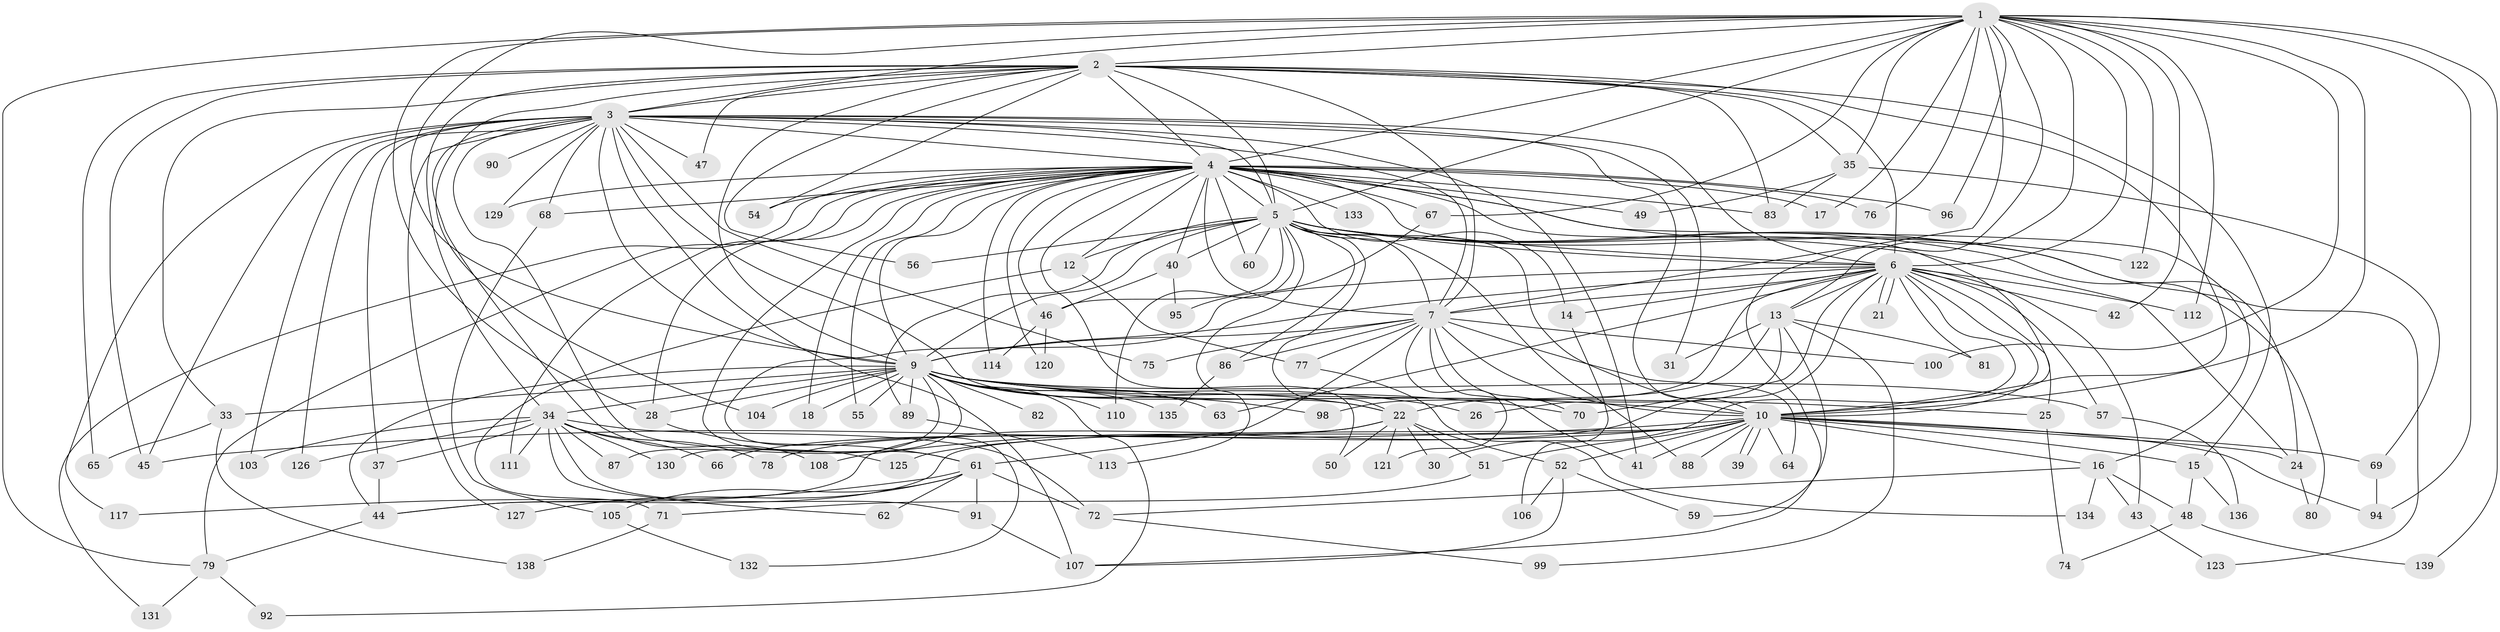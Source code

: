 // Generated by graph-tools (version 1.1) at 2025/23/03/03/25 07:23:36]
// undirected, 112 vertices, 256 edges
graph export_dot {
graph [start="1"]
  node [color=gray90,style=filled];
  1 [super="+32"];
  2 [super="+58"];
  3 [super="+20"];
  4 [super="+8"];
  5 [super="+38"];
  6 [super="+19"];
  7 [super="+11"];
  9 [super="+23"];
  10 [super="+29"];
  12;
  13 [super="+73"];
  14;
  15;
  16;
  17;
  18;
  21;
  22 [super="+93"];
  24 [super="+27"];
  25;
  26;
  28 [super="+102"];
  30;
  31;
  33;
  34 [super="+36"];
  35;
  37 [super="+128"];
  39;
  40;
  41 [super="+137"];
  42;
  43;
  44 [super="+124"];
  45 [super="+109"];
  46 [super="+53"];
  47;
  48;
  49;
  50;
  51;
  52;
  54;
  55;
  56;
  57;
  59;
  60;
  61 [super="+85"];
  62;
  63;
  64;
  65;
  66;
  67;
  68;
  69;
  70 [super="+84"];
  71;
  72 [super="+116"];
  74;
  75;
  76;
  77;
  78;
  79 [super="+119"];
  80;
  81;
  82;
  83 [super="+97"];
  86;
  87;
  88;
  89;
  90;
  91 [super="+118"];
  92;
  94 [super="+101"];
  95;
  96;
  98;
  99;
  100;
  103;
  104;
  105;
  106;
  107 [super="+115"];
  108;
  110;
  111;
  112;
  113;
  114;
  117;
  120;
  121;
  122;
  123;
  125;
  126;
  127;
  129;
  130;
  131;
  132;
  133;
  134;
  135;
  136;
  138;
  139;
  1 -- 2;
  1 -- 3;
  1 -- 4 [weight=2];
  1 -- 5;
  1 -- 6;
  1 -- 7;
  1 -- 9;
  1 -- 10;
  1 -- 13;
  1 -- 17;
  1 -- 35;
  1 -- 42;
  1 -- 76;
  1 -- 94;
  1 -- 96;
  1 -- 100;
  1 -- 112;
  1 -- 122;
  1 -- 139;
  1 -- 67;
  1 -- 107;
  1 -- 28;
  1 -- 79;
  2 -- 3 [weight=2];
  2 -- 4 [weight=2];
  2 -- 5;
  2 -- 6;
  2 -- 7;
  2 -- 9;
  2 -- 10 [weight=2];
  2 -- 15;
  2 -- 33;
  2 -- 34;
  2 -- 35;
  2 -- 47;
  2 -- 54;
  2 -- 56;
  2 -- 65;
  2 -- 104;
  2 -- 45;
  2 -- 83;
  3 -- 4 [weight=2];
  3 -- 5;
  3 -- 6;
  3 -- 7;
  3 -- 9 [weight=2];
  3 -- 10;
  3 -- 31;
  3 -- 41;
  3 -- 47;
  3 -- 68;
  3 -- 90 [weight=2];
  3 -- 103;
  3 -- 107;
  3 -- 108;
  3 -- 117;
  3 -- 126;
  3 -- 127;
  3 -- 129;
  3 -- 37;
  3 -- 75;
  3 -- 45;
  3 -- 125;
  3 -- 22;
  4 -- 5 [weight=3];
  4 -- 6 [weight=2];
  4 -- 7 [weight=2];
  4 -- 9 [weight=2];
  4 -- 10 [weight=3];
  4 -- 12;
  4 -- 16;
  4 -- 24;
  4 -- 28;
  4 -- 40;
  4 -- 49;
  4 -- 55;
  4 -- 60;
  4 -- 68;
  4 -- 79;
  4 -- 83;
  4 -- 114;
  4 -- 129;
  4 -- 131;
  4 -- 133;
  4 -- 76;
  4 -- 14;
  4 -- 17;
  4 -- 18;
  4 -- 67;
  4 -- 96;
  4 -- 46;
  4 -- 111;
  4 -- 50;
  4 -- 54;
  4 -- 120;
  4 -- 61;
  5 -- 6;
  5 -- 7;
  5 -- 9;
  5 -- 10;
  5 -- 12;
  5 -- 22;
  5 -- 24;
  5 -- 40;
  5 -- 56;
  5 -- 60;
  5 -- 80;
  5 -- 86;
  5 -- 88;
  5 -- 89;
  5 -- 110;
  5 -- 113;
  5 -- 122;
  5 -- 123;
  5 -- 46;
  6 -- 7 [weight=2];
  6 -- 9;
  6 -- 10;
  6 -- 13;
  6 -- 14;
  6 -- 21;
  6 -- 21;
  6 -- 25;
  6 -- 30;
  6 -- 43;
  6 -- 57;
  6 -- 63;
  6 -- 81;
  6 -- 112;
  6 -- 98;
  6 -- 132;
  6 -- 42;
  6 -- 78;
  6 -- 70;
  7 -- 9;
  7 -- 10;
  7 -- 64;
  7 -- 70;
  7 -- 75;
  7 -- 77;
  7 -- 86;
  7 -- 100;
  7 -- 121;
  7 -- 61 [weight=2];
  7 -- 41;
  9 -- 10;
  9 -- 18;
  9 -- 22;
  9 -- 25;
  9 -- 26;
  9 -- 33;
  9 -- 34 [weight=2];
  9 -- 55;
  9 -- 57;
  9 -- 63;
  9 -- 70;
  9 -- 82 [weight=2];
  9 -- 87;
  9 -- 89;
  9 -- 92;
  9 -- 98;
  9 -- 104;
  9 -- 110;
  9 -- 130;
  9 -- 135;
  9 -- 28;
  9 -- 44;
  10 -- 15;
  10 -- 16;
  10 -- 39;
  10 -- 39;
  10 -- 41;
  10 -- 44;
  10 -- 45;
  10 -- 52;
  10 -- 64;
  10 -- 69;
  10 -- 88;
  10 -- 125;
  10 -- 24;
  10 -- 51;
  10 -- 108;
  10 -- 94;
  12 -- 71;
  12 -- 77;
  13 -- 26;
  13 -- 31;
  13 -- 59;
  13 -- 81;
  13 -- 99;
  13 -- 22;
  14 -- 106;
  15 -- 48;
  15 -- 136;
  16 -- 43;
  16 -- 48;
  16 -- 134;
  16 -- 72;
  22 -- 30;
  22 -- 44;
  22 -- 50;
  22 -- 51;
  22 -- 52;
  22 -- 66;
  22 -- 121;
  24 -- 80;
  25 -- 74;
  28 -- 61;
  33 -- 65;
  33 -- 138;
  34 -- 37;
  34 -- 62;
  34 -- 87;
  34 -- 111;
  34 -- 126;
  34 -- 66;
  34 -- 130;
  34 -- 103;
  34 -- 72;
  34 -- 78;
  34 -- 91;
  35 -- 49;
  35 -- 69;
  35 -- 83;
  37 -- 44;
  40 -- 46;
  40 -- 95;
  43 -- 123;
  44 -- 79;
  46 -- 120;
  46 -- 114;
  48 -- 74;
  48 -- 139;
  51 -- 71;
  52 -- 59;
  52 -- 106;
  52 -- 107;
  57 -- 136;
  61 -- 62;
  61 -- 72;
  61 -- 91;
  61 -- 117;
  61 -- 127;
  61 -- 105;
  67 -- 95;
  68 -- 105;
  69 -- 94;
  71 -- 138;
  72 -- 99;
  77 -- 134;
  79 -- 92;
  79 -- 131;
  86 -- 135;
  89 -- 113;
  91 -- 107;
  105 -- 132;
}
